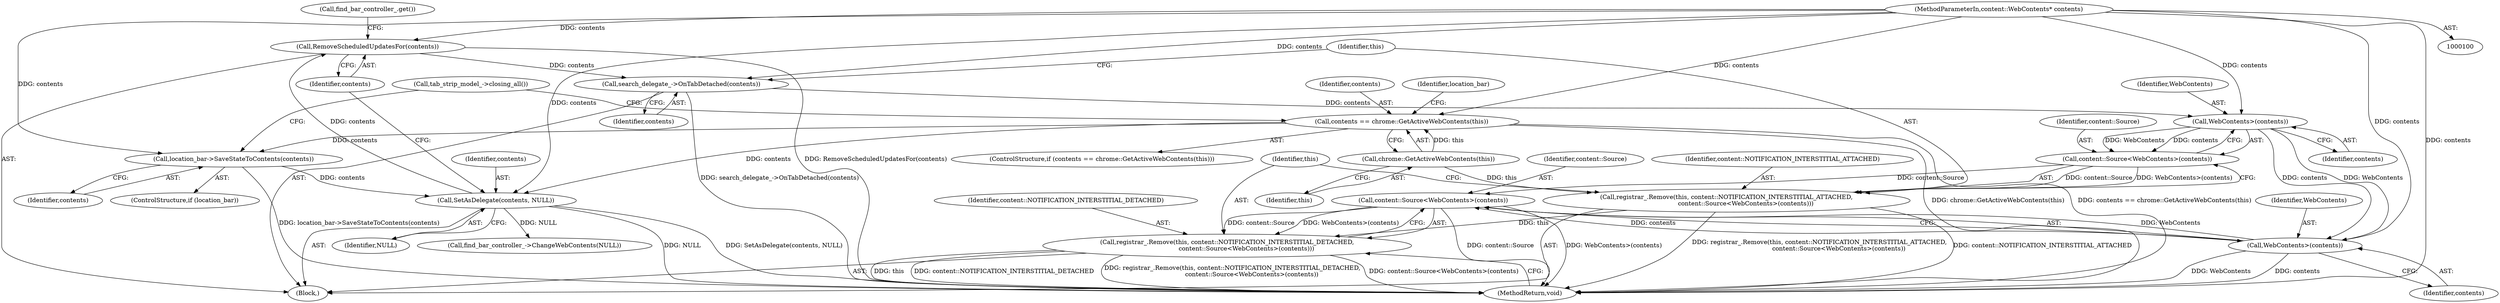 digraph "0_Chrome_e89cfcb9090e8c98129ae9160c513f504db74599_3@API" {
"1000132" [label="(Call,RemoveScheduledUpdatesFor(contents))"];
"1000129" [label="(Call,SetAsDelegate(contents, NULL))"];
"1000122" [label="(Call,location_bar->SaveStateToContents(contents))"];
"1000111" [label="(Call,contents == chrome::GetActiveWebContents(this))"];
"1000101" [label="(MethodParameterIn,content::WebContents* contents)"];
"1000113" [label="(Call,chrome::GetActiveWebContents(this))"];
"1000143" [label="(Call,search_delegate_->OnTabDetached(contents))"];
"1000150" [label="(Call,WebContents>(contents))"];
"1000148" [label="(Call,content::Source<WebContents>(contents))"];
"1000145" [label="(Call,registrar_.Remove(this, content::NOTIFICATION_INTERSTITIAL_ATTACHED,\n                    content::Source<WebContents>(contents)))"];
"1000153" [label="(Call,registrar_.Remove(this, content::NOTIFICATION_INTERSTITIAL_DETACHED,\n                    content::Source<WebContents>(contents)))"];
"1000156" [label="(Call,content::Source<WebContents>(contents))"];
"1000158" [label="(Call,WebContents>(contents))"];
"1000160" [label="(Identifier,contents)"];
"1000104" [label="(Block,)"];
"1000153" [label="(Call,registrar_.Remove(this, content::NOTIFICATION_INTERSTITIAL_DETACHED,\n                    content::Source<WebContents>(contents)))"];
"1000110" [label="(ControlStructure,if (contents == chrome::GetActiveWebContents(this)))"];
"1000126" [label="(Call,tab_strip_model_->closing_all())"];
"1000157" [label="(Identifier,content::Source)"];
"1000151" [label="(Identifier,WebContents)"];
"1000148" [label="(Call,content::Source<WebContents>(contents))"];
"1000147" [label="(Identifier,content::NOTIFICATION_INTERSTITIAL_ATTACHED)"];
"1000158" [label="(Call,WebContents>(contents))"];
"1000114" [label="(Identifier,this)"];
"1000113" [label="(Call,chrome::GetActiveWebContents(this))"];
"1000145" [label="(Call,registrar_.Remove(this, content::NOTIFICATION_INTERSTITIAL_ATTACHED,\n                    content::Source<WebContents>(contents)))"];
"1000132" [label="(Call,RemoveScheduledUpdatesFor(contents))"];
"1000112" [label="(Identifier,contents)"];
"1000130" [label="(Identifier,contents)"];
"1000146" [label="(Identifier,this)"];
"1000122" [label="(Call,location_bar->SaveStateToContents(contents))"];
"1000129" [label="(Call,SetAsDelegate(contents, NULL))"];
"1000131" [label="(Identifier,NULL)"];
"1000101" [label="(MethodParameterIn,content::WebContents* contents)"];
"1000161" [label="(MethodReturn,void)"];
"1000118" [label="(Identifier,location_bar)"];
"1000150" [label="(Call,WebContents>(contents))"];
"1000156" [label="(Call,content::Source<WebContents>(contents))"];
"1000111" [label="(Call,contents == chrome::GetActiveWebContents(this))"];
"1000136" [label="(Call,find_bar_controller_.get())"];
"1000133" [label="(Identifier,contents)"];
"1000144" [label="(Identifier,contents)"];
"1000149" [label="(Identifier,content::Source)"];
"1000120" [label="(ControlStructure,if (location_bar))"];
"1000159" [label="(Identifier,WebContents)"];
"1000154" [label="(Identifier,this)"];
"1000155" [label="(Identifier,content::NOTIFICATION_INTERSTITIAL_DETACHED)"];
"1000123" [label="(Identifier,contents)"];
"1000141" [label="(Call,find_bar_controller_->ChangeWebContents(NULL))"];
"1000152" [label="(Identifier,contents)"];
"1000143" [label="(Call,search_delegate_->OnTabDetached(contents))"];
"1000132" -> "1000104"  [label="AST: "];
"1000132" -> "1000133"  [label="CFG: "];
"1000133" -> "1000132"  [label="AST: "];
"1000136" -> "1000132"  [label="CFG: "];
"1000132" -> "1000161"  [label="DDG: RemoveScheduledUpdatesFor(contents)"];
"1000129" -> "1000132"  [label="DDG: contents"];
"1000101" -> "1000132"  [label="DDG: contents"];
"1000132" -> "1000143"  [label="DDG: contents"];
"1000129" -> "1000104"  [label="AST: "];
"1000129" -> "1000131"  [label="CFG: "];
"1000130" -> "1000129"  [label="AST: "];
"1000131" -> "1000129"  [label="AST: "];
"1000133" -> "1000129"  [label="CFG: "];
"1000129" -> "1000161"  [label="DDG: NULL"];
"1000129" -> "1000161"  [label="DDG: SetAsDelegate(contents, NULL)"];
"1000122" -> "1000129"  [label="DDG: contents"];
"1000111" -> "1000129"  [label="DDG: contents"];
"1000101" -> "1000129"  [label="DDG: contents"];
"1000129" -> "1000141"  [label="DDG: NULL"];
"1000122" -> "1000120"  [label="AST: "];
"1000122" -> "1000123"  [label="CFG: "];
"1000123" -> "1000122"  [label="AST: "];
"1000126" -> "1000122"  [label="CFG: "];
"1000122" -> "1000161"  [label="DDG: location_bar->SaveStateToContents(contents)"];
"1000111" -> "1000122"  [label="DDG: contents"];
"1000101" -> "1000122"  [label="DDG: contents"];
"1000111" -> "1000110"  [label="AST: "];
"1000111" -> "1000113"  [label="CFG: "];
"1000112" -> "1000111"  [label="AST: "];
"1000113" -> "1000111"  [label="AST: "];
"1000118" -> "1000111"  [label="CFG: "];
"1000126" -> "1000111"  [label="CFG: "];
"1000111" -> "1000161"  [label="DDG: chrome::GetActiveWebContents(this)"];
"1000111" -> "1000161"  [label="DDG: contents == chrome::GetActiveWebContents(this)"];
"1000101" -> "1000111"  [label="DDG: contents"];
"1000113" -> "1000111"  [label="DDG: this"];
"1000101" -> "1000100"  [label="AST: "];
"1000101" -> "1000161"  [label="DDG: contents"];
"1000101" -> "1000143"  [label="DDG: contents"];
"1000101" -> "1000150"  [label="DDG: contents"];
"1000101" -> "1000158"  [label="DDG: contents"];
"1000113" -> "1000114"  [label="CFG: "];
"1000114" -> "1000113"  [label="AST: "];
"1000113" -> "1000145"  [label="DDG: this"];
"1000143" -> "1000104"  [label="AST: "];
"1000143" -> "1000144"  [label="CFG: "];
"1000144" -> "1000143"  [label="AST: "];
"1000146" -> "1000143"  [label="CFG: "];
"1000143" -> "1000161"  [label="DDG: search_delegate_->OnTabDetached(contents)"];
"1000143" -> "1000150"  [label="DDG: contents"];
"1000150" -> "1000148"  [label="AST: "];
"1000150" -> "1000152"  [label="CFG: "];
"1000151" -> "1000150"  [label="AST: "];
"1000152" -> "1000150"  [label="AST: "];
"1000148" -> "1000150"  [label="CFG: "];
"1000150" -> "1000148"  [label="DDG: WebContents"];
"1000150" -> "1000148"  [label="DDG: contents"];
"1000150" -> "1000158"  [label="DDG: WebContents"];
"1000150" -> "1000158"  [label="DDG: contents"];
"1000148" -> "1000145"  [label="AST: "];
"1000149" -> "1000148"  [label="AST: "];
"1000145" -> "1000148"  [label="CFG: "];
"1000148" -> "1000145"  [label="DDG: content::Source"];
"1000148" -> "1000145"  [label="DDG: WebContents>(contents)"];
"1000148" -> "1000156"  [label="DDG: content::Source"];
"1000145" -> "1000104"  [label="AST: "];
"1000146" -> "1000145"  [label="AST: "];
"1000147" -> "1000145"  [label="AST: "];
"1000154" -> "1000145"  [label="CFG: "];
"1000145" -> "1000161"  [label="DDG: registrar_.Remove(this, content::NOTIFICATION_INTERSTITIAL_ATTACHED,\n                    content::Source<WebContents>(contents))"];
"1000145" -> "1000161"  [label="DDG: content::NOTIFICATION_INTERSTITIAL_ATTACHED"];
"1000145" -> "1000153"  [label="DDG: this"];
"1000153" -> "1000104"  [label="AST: "];
"1000153" -> "1000156"  [label="CFG: "];
"1000154" -> "1000153"  [label="AST: "];
"1000155" -> "1000153"  [label="AST: "];
"1000156" -> "1000153"  [label="AST: "];
"1000161" -> "1000153"  [label="CFG: "];
"1000153" -> "1000161"  [label="DDG: this"];
"1000153" -> "1000161"  [label="DDG: content::NOTIFICATION_INTERSTITIAL_DETACHED"];
"1000153" -> "1000161"  [label="DDG: registrar_.Remove(this, content::NOTIFICATION_INTERSTITIAL_DETACHED,\n                    content::Source<WebContents>(contents))"];
"1000153" -> "1000161"  [label="DDG: content::Source<WebContents>(contents)"];
"1000156" -> "1000153"  [label="DDG: content::Source"];
"1000156" -> "1000153"  [label="DDG: WebContents>(contents)"];
"1000156" -> "1000158"  [label="CFG: "];
"1000157" -> "1000156"  [label="AST: "];
"1000158" -> "1000156"  [label="AST: "];
"1000156" -> "1000161"  [label="DDG: content::Source"];
"1000156" -> "1000161"  [label="DDG: WebContents>(contents)"];
"1000158" -> "1000156"  [label="DDG: WebContents"];
"1000158" -> "1000156"  [label="DDG: contents"];
"1000158" -> "1000160"  [label="CFG: "];
"1000159" -> "1000158"  [label="AST: "];
"1000160" -> "1000158"  [label="AST: "];
"1000158" -> "1000161"  [label="DDG: contents"];
"1000158" -> "1000161"  [label="DDG: WebContents"];
}
